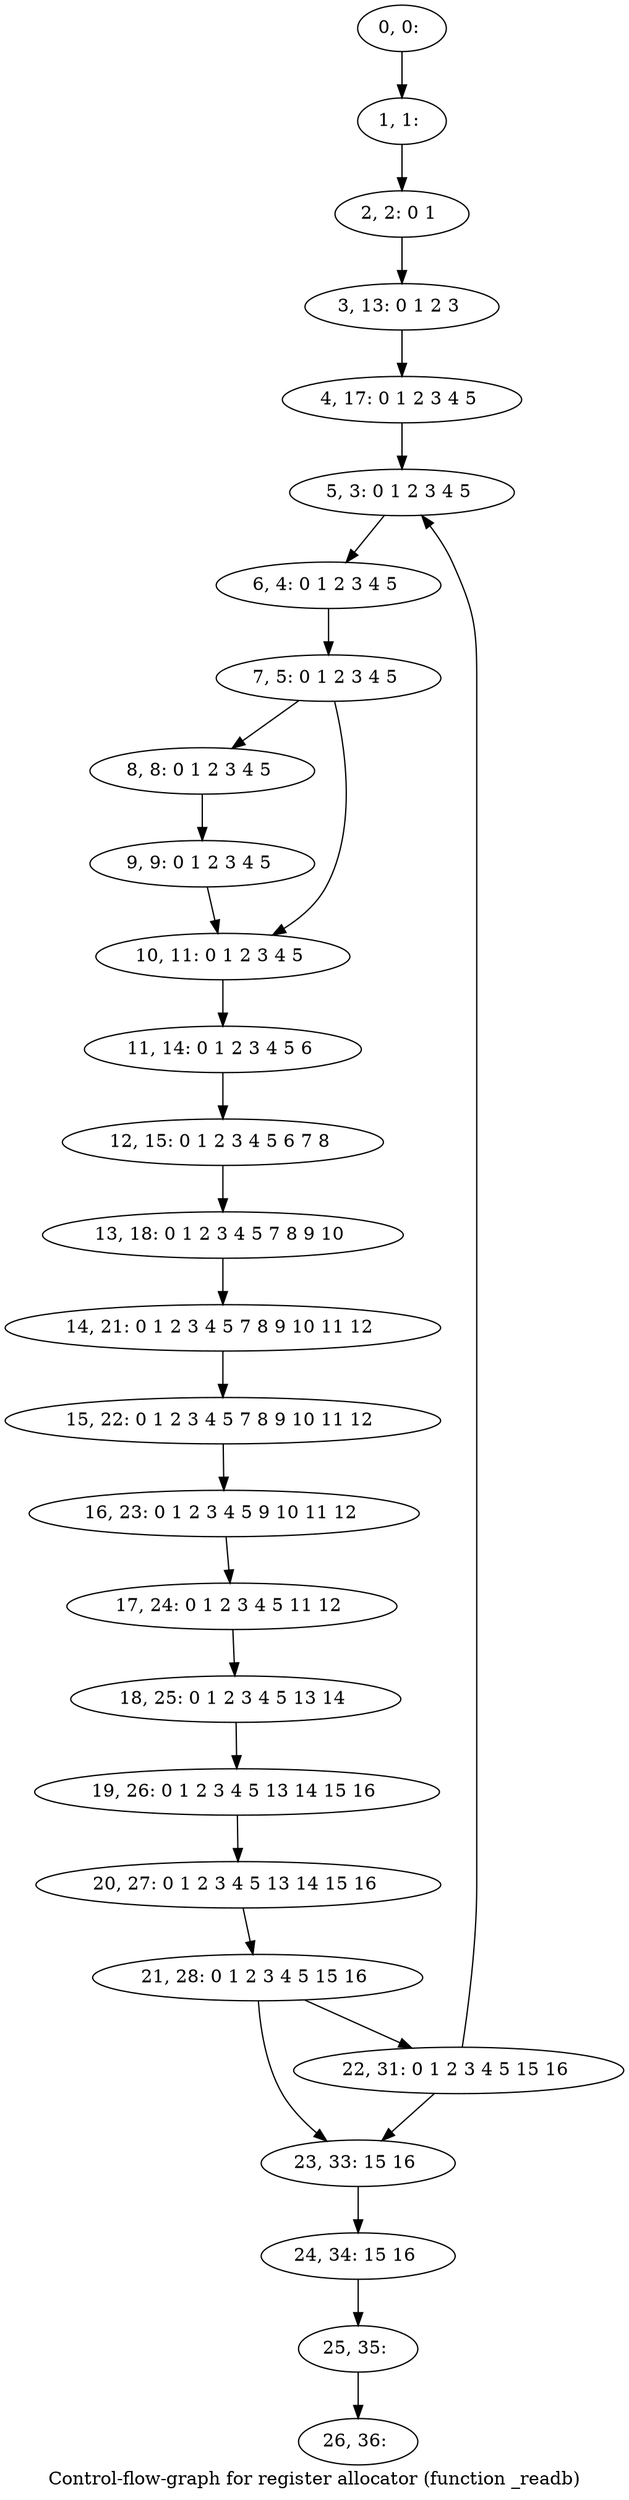 digraph G {
graph [label="Control-flow-graph for register allocator (function _readb)"]
0[label="0, 0: "];
1[label="1, 1: "];
2[label="2, 2: 0 1 "];
3[label="3, 13: 0 1 2 3 "];
4[label="4, 17: 0 1 2 3 4 5 "];
5[label="5, 3: 0 1 2 3 4 5 "];
6[label="6, 4: 0 1 2 3 4 5 "];
7[label="7, 5: 0 1 2 3 4 5 "];
8[label="8, 8: 0 1 2 3 4 5 "];
9[label="9, 9: 0 1 2 3 4 5 "];
10[label="10, 11: 0 1 2 3 4 5 "];
11[label="11, 14: 0 1 2 3 4 5 6 "];
12[label="12, 15: 0 1 2 3 4 5 6 7 8 "];
13[label="13, 18: 0 1 2 3 4 5 7 8 9 10 "];
14[label="14, 21: 0 1 2 3 4 5 7 8 9 10 11 12 "];
15[label="15, 22: 0 1 2 3 4 5 7 8 9 10 11 12 "];
16[label="16, 23: 0 1 2 3 4 5 9 10 11 12 "];
17[label="17, 24: 0 1 2 3 4 5 11 12 "];
18[label="18, 25: 0 1 2 3 4 5 13 14 "];
19[label="19, 26: 0 1 2 3 4 5 13 14 15 16 "];
20[label="20, 27: 0 1 2 3 4 5 13 14 15 16 "];
21[label="21, 28: 0 1 2 3 4 5 15 16 "];
22[label="22, 31: 0 1 2 3 4 5 15 16 "];
23[label="23, 33: 15 16 "];
24[label="24, 34: 15 16 "];
25[label="25, 35: "];
26[label="26, 36: "];
0->1 ;
1->2 ;
2->3 ;
3->4 ;
4->5 ;
5->6 ;
6->7 ;
7->8 ;
7->10 ;
8->9 ;
9->10 ;
10->11 ;
11->12 ;
12->13 ;
13->14 ;
14->15 ;
15->16 ;
16->17 ;
17->18 ;
18->19 ;
19->20 ;
20->21 ;
21->22 ;
21->23 ;
22->23 ;
22->5 ;
23->24 ;
24->25 ;
25->26 ;
}
